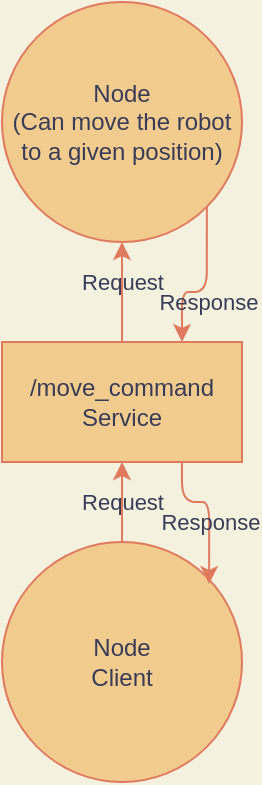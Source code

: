 <mxfile version="13.10.0" type="embed">
    <diagram id="25NZyKqVn3PIwfyERj1x" name="Page-1">
        <mxGraphModel dx="287" dy="128" grid="1" gridSize="10" guides="1" tooltips="1" connect="1" arrows="1" fold="1" page="1" pageScale="1" pageWidth="850" pageHeight="1100" background="#F4F1DE" math="0" shadow="0">
            <root>
                <mxCell id="0"/>
                <mxCell id="1" parent="0"/>
                <mxCell id="11" style="edgeStyle=orthogonalEdgeStyle;curved=0;rounded=1;sketch=0;orthogonalLoop=1;jettySize=auto;html=1;exitX=1;exitY=1;exitDx=0;exitDy=0;entryX=0.75;entryY=0;entryDx=0;entryDy=0;labelBackgroundColor=none;strokeColor=#E07A5F;fillColor=#F2CC8F;fontColor=#393C56;" edge="1" parent="1" source="3" target="6">
                    <mxGeometry relative="1" as="geometry"/>
                </mxCell>
                <mxCell id="14" value="Response" style="edgeLabel;html=1;align=center;verticalAlign=middle;resizable=0;points=[];fontColor=#393C56;labelBackgroundColor=none;" vertex="1" connectable="0" parent="11">
                    <mxGeometry x="-0.21" relative="1" as="geometry">
                        <mxPoint y="15.91" as="offset"/>
                    </mxGeometry>
                </mxCell>
                <mxCell id="3" value="Node&lt;br&gt;(Can move the robot to a given position)" style="ellipse;whiteSpace=wrap;html=1;fillColor=#F2CC8F;strokeColor=#E07A5F;fontColor=#393C56;" vertex="1" parent="1">
                    <mxGeometry x="310" y="40" width="120" height="120" as="geometry"/>
                </mxCell>
                <mxCell id="7" value="Request" style="edgeStyle=orthogonalEdgeStyle;curved=0;rounded=1;sketch=0;orthogonalLoop=1;jettySize=auto;html=1;exitX=0.5;exitY=0;exitDx=0;exitDy=0;strokeColor=#E07A5F;fillColor=#F2CC8F;fontColor=#393C56;labelBackgroundColor=none;" edge="1" parent="1" source="4" target="6">
                    <mxGeometry relative="1" as="geometry"/>
                </mxCell>
                <mxCell id="4" value="Node&lt;br&gt;Client" style="ellipse;whiteSpace=wrap;html=1;aspect=fixed;fillColor=#F2CC8F;strokeColor=#E07A5F;fontColor=#393C56;" vertex="1" parent="1">
                    <mxGeometry x="310" y="310" width="120" height="120" as="geometry"/>
                </mxCell>
                <mxCell id="9" style="edgeStyle=orthogonalEdgeStyle;curved=0;rounded=1;sketch=0;orthogonalLoop=1;jettySize=auto;html=1;entryX=0.5;entryY=1;entryDx=0;entryDy=0;labelBackgroundColor=none;strokeColor=#E07A5F;fillColor=#F2CC8F;fontColor=#393C56;" edge="1" parent="1" source="6" target="3">
                    <mxGeometry relative="1" as="geometry"/>
                </mxCell>
                <mxCell id="10" value="Request" style="edgeLabel;html=1;align=center;verticalAlign=middle;resizable=0;points=[];fontColor=#393C56;labelBackgroundColor=none;" vertex="1" connectable="0" parent="9">
                    <mxGeometry x="0.136" y="-1" relative="1" as="geometry">
                        <mxPoint x="-1" y="-1.67" as="offset"/>
                    </mxGeometry>
                </mxCell>
                <mxCell id="15" style="edgeStyle=orthogonalEdgeStyle;curved=0;rounded=1;sketch=0;orthogonalLoop=1;jettySize=auto;html=1;exitX=0.75;exitY=1;exitDx=0;exitDy=0;entryX=0.863;entryY=0.175;entryDx=0;entryDy=0;entryPerimeter=0;labelBackgroundColor=none;strokeColor=#E07A5F;fillColor=#F2CC8F;fontColor=#393C56;" edge="1" parent="1" source="6" target="4">
                    <mxGeometry relative="1" as="geometry"/>
                </mxCell>
                <mxCell id="16" value="Response" style="edgeLabel;html=1;align=center;verticalAlign=middle;resizable=0;points=[];fontColor=#393C56;labelBackgroundColor=none;" vertex="1" connectable="0" parent="15">
                    <mxGeometry x="0.001" relative="1" as="geometry">
                        <mxPoint y="6.27" as="offset"/>
                    </mxGeometry>
                </mxCell>
                <mxCell id="6" value="/move_command&lt;br&gt;Service" style="whiteSpace=wrap;html=1;fillColor=#F2CC8F;strokeColor=#E07A5F;fontColor=#393C56;" vertex="1" parent="1">
                    <mxGeometry x="310" y="210" width="120" height="60" as="geometry"/>
                </mxCell>
            </root>
        </mxGraphModel>
    </diagram>
</mxfile>